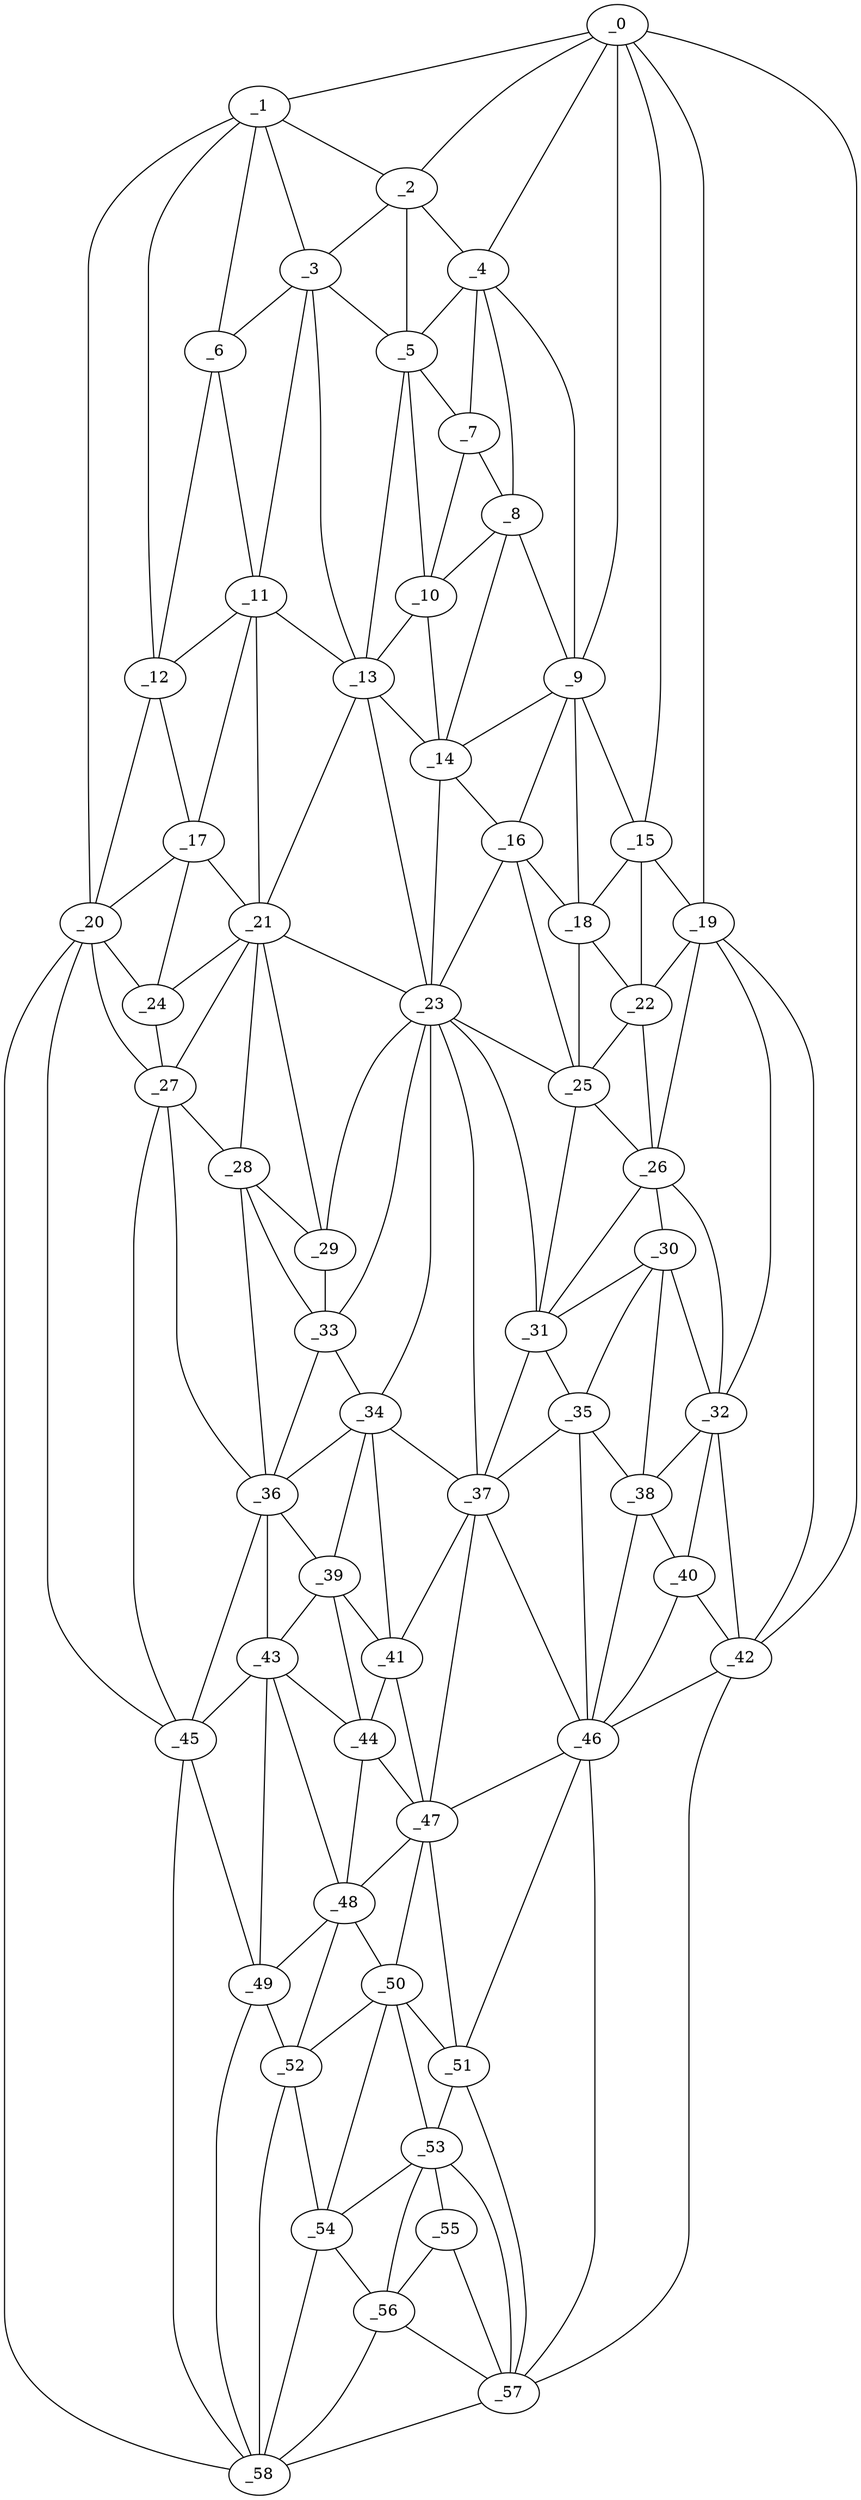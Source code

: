 graph "obj31__225.gxl" {
	_0	 [x=5,
		y=79];
	_1	 [x=7,
		y=28];
	_0 -- _1	 [valence=1];
	_2	 [x=9,
		y=52];
	_0 -- _2	 [valence=1];
	_4	 [x=15,
		y=72];
	_0 -- _4	 [valence=1];
	_9	 [x=27,
		y=77];
	_0 -- _9	 [valence=2];
	_15	 [x=41,
		y=87];
	_0 -- _15	 [valence=1];
	_19	 [x=46,
		y=90];
	_0 -- _19	 [valence=1];
	_42	 [x=82,
		y=112];
	_0 -- _42	 [valence=1];
	_1 -- _2	 [valence=2];
	_3	 [x=10,
		y=40];
	_1 -- _3	 [valence=1];
	_6	 [x=19,
		y=28];
	_1 -- _6	 [valence=2];
	_12	 [x=32,
		y=22];
	_1 -- _12	 [valence=2];
	_20	 [x=48,
		y=15];
	_1 -- _20	 [valence=1];
	_2 -- _3	 [valence=2];
	_2 -- _4	 [valence=2];
	_5	 [x=18,
		y=56];
	_2 -- _5	 [valence=2];
	_3 -- _5	 [valence=1];
	_3 -- _6	 [valence=2];
	_11	 [x=30,
		y=29];
	_3 -- _11	 [valence=2];
	_13	 [x=32,
		y=52];
	_3 -- _13	 [valence=2];
	_4 -- _5	 [valence=2];
	_7	 [x=22,
		y=61];
	_4 -- _7	 [valence=2];
	_8	 [x=22,
		y=71];
	_4 -- _8	 [valence=2];
	_4 -- _9	 [valence=1];
	_5 -- _7	 [valence=1];
	_10	 [x=28,
		y=60];
	_5 -- _10	 [valence=2];
	_5 -- _13	 [valence=2];
	_6 -- _11	 [valence=2];
	_6 -- _12	 [valence=2];
	_7 -- _8	 [valence=1];
	_7 -- _10	 [valence=2];
	_8 -- _9	 [valence=2];
	_8 -- _10	 [valence=1];
	_14	 [x=36,
		y=63];
	_8 -- _14	 [valence=1];
	_9 -- _14	 [valence=2];
	_9 -- _15	 [valence=2];
	_16	 [x=42,
		y=71];
	_9 -- _16	 [valence=2];
	_18	 [x=44,
		y=79];
	_9 -- _18	 [valence=2];
	_10 -- _13	 [valence=2];
	_10 -- _14	 [valence=2];
	_11 -- _12	 [valence=2];
	_11 -- _13	 [valence=1];
	_17	 [x=44,
		y=27];
	_11 -- _17	 [valence=1];
	_21	 [x=48,
		y=36];
	_11 -- _21	 [valence=2];
	_12 -- _17	 [valence=2];
	_12 -- _20	 [valence=1];
	_13 -- _14	 [valence=2];
	_13 -- _21	 [valence=2];
	_23	 [x=49,
		y=63];
	_13 -- _23	 [valence=2];
	_14 -- _16	 [valence=1];
	_14 -- _23	 [valence=2];
	_15 -- _18	 [valence=2];
	_15 -- _19	 [valence=2];
	_22	 [x=48,
		y=86];
	_15 -- _22	 [valence=2];
	_16 -- _18	 [valence=2];
	_16 -- _23	 [valence=2];
	_25	 [x=51,
		y=74];
	_16 -- _25	 [valence=2];
	_17 -- _20	 [valence=1];
	_17 -- _21	 [valence=2];
	_24	 [x=50,
		y=27];
	_17 -- _24	 [valence=1];
	_18 -- _22	 [valence=2];
	_18 -- _25	 [valence=1];
	_19 -- _22	 [valence=1];
	_26	 [x=55,
		y=89];
	_19 -- _26	 [valence=2];
	_32	 [x=63,
		y=98];
	_19 -- _32	 [valence=2];
	_19 -- _42	 [valence=2];
	_20 -- _24	 [valence=2];
	_27	 [x=57,
		y=30];
	_20 -- _27	 [valence=1];
	_45	 [x=88,
		y=30];
	_20 -- _45	 [valence=2];
	_58	 [x=125,
		y=43];
	_20 -- _58	 [valence=1];
	_21 -- _23	 [valence=2];
	_21 -- _24	 [valence=2];
	_21 -- _27	 [valence=2];
	_28	 [x=61,
		y=37];
	_21 -- _28	 [valence=2];
	_29	 [x=61,
		y=41];
	_21 -- _29	 [valence=2];
	_22 -- _25	 [valence=2];
	_22 -- _26	 [valence=2];
	_23 -- _25	 [valence=1];
	_23 -- _29	 [valence=2];
	_31	 [x=63,
		y=74];
	_23 -- _31	 [valence=1];
	_33	 [x=66,
		y=43];
	_23 -- _33	 [valence=2];
	_34	 [x=71,
		y=47];
	_23 -- _34	 [valence=2];
	_37	 [x=74,
		y=65];
	_23 -- _37	 [valence=2];
	_24 -- _27	 [valence=1];
	_25 -- _26	 [valence=2];
	_25 -- _31	 [valence=2];
	_30	 [x=62,
		y=92];
	_26 -- _30	 [valence=2];
	_26 -- _31	 [valence=1];
	_26 -- _32	 [valence=1];
	_27 -- _28	 [valence=1];
	_36	 [x=74,
		y=38];
	_27 -- _36	 [valence=2];
	_27 -- _45	 [valence=1];
	_28 -- _29	 [valence=2];
	_28 -- _33	 [valence=2];
	_28 -- _36	 [valence=2];
	_29 -- _33	 [valence=2];
	_30 -- _31	 [valence=2];
	_30 -- _32	 [valence=1];
	_35	 [x=72,
		y=77];
	_30 -- _35	 [valence=2];
	_38	 [x=76,
		y=98];
	_30 -- _38	 [valence=2];
	_31 -- _35	 [valence=2];
	_31 -- _37	 [valence=2];
	_32 -- _38	 [valence=2];
	_40	 [x=79,
		y=101];
	_32 -- _40	 [valence=1];
	_32 -- _42	 [valence=1];
	_33 -- _34	 [valence=1];
	_33 -- _36	 [valence=2];
	_34 -- _36	 [valence=2];
	_34 -- _37	 [valence=2];
	_39	 [x=78,
		y=45];
	_34 -- _39	 [valence=2];
	_41	 [x=82,
		y=58];
	_34 -- _41	 [valence=1];
	_35 -- _37	 [valence=2];
	_35 -- _38	 [valence=1];
	_46	 [x=91,
		y=87];
	_35 -- _46	 [valence=2];
	_36 -- _39	 [valence=1];
	_43	 [x=86,
		y=40];
	_36 -- _43	 [valence=2];
	_36 -- _45	 [valence=2];
	_37 -- _41	 [valence=1];
	_37 -- _46	 [valence=2];
	_47	 [x=92,
		y=58];
	_37 -- _47	 [valence=2];
	_38 -- _40	 [valence=2];
	_38 -- _46	 [valence=2];
	_39 -- _41	 [valence=2];
	_39 -- _43	 [valence=2];
	_44	 [x=87,
		y=51];
	_39 -- _44	 [valence=2];
	_40 -- _42	 [valence=2];
	_40 -- _46	 [valence=1];
	_41 -- _44	 [valence=1];
	_41 -- _47	 [valence=2];
	_42 -- _46	 [valence=1];
	_57	 [x=123,
		y=95];
	_42 -- _57	 [valence=1];
	_43 -- _44	 [valence=1];
	_43 -- _45	 [valence=2];
	_48	 [x=95,
		y=43];
	_43 -- _48	 [valence=2];
	_49	 [x=98,
		y=34];
	_43 -- _49	 [valence=1];
	_44 -- _47	 [valence=1];
	_44 -- _48	 [valence=2];
	_45 -- _49	 [valence=2];
	_45 -- _58	 [valence=1];
	_46 -- _47	 [valence=1];
	_51	 [x=105,
		y=81];
	_46 -- _51	 [valence=1];
	_46 -- _57	 [valence=2];
	_47 -- _48	 [valence=2];
	_50	 [x=102,
		y=55];
	_47 -- _50	 [valence=1];
	_47 -- _51	 [valence=2];
	_48 -- _49	 [valence=2];
	_48 -- _50	 [valence=1];
	_52	 [x=108,
		y=41];
	_48 -- _52	 [valence=1];
	_49 -- _52	 [valence=2];
	_49 -- _58	 [valence=2];
	_50 -- _51	 [valence=2];
	_50 -- _52	 [valence=2];
	_53	 [x=109,
		y=80];
	_50 -- _53	 [valence=1];
	_54	 [x=111,
		y=53];
	_50 -- _54	 [valence=1];
	_51 -- _53	 [valence=2];
	_51 -- _57	 [valence=2];
	_52 -- _54	 [valence=2];
	_52 -- _58	 [valence=2];
	_53 -- _54	 [valence=2];
	_55	 [x=116,
		y=80];
	_53 -- _55	 [valence=1];
	_56	 [x=121,
		y=77];
	_53 -- _56	 [valence=2];
	_53 -- _57	 [valence=2];
	_54 -- _56	 [valence=1];
	_54 -- _58	 [valence=1];
	_55 -- _56	 [valence=2];
	_55 -- _57	 [valence=2];
	_56 -- _57	 [valence=2];
	_56 -- _58	 [valence=2];
	_57 -- _58	 [valence=1];
}
